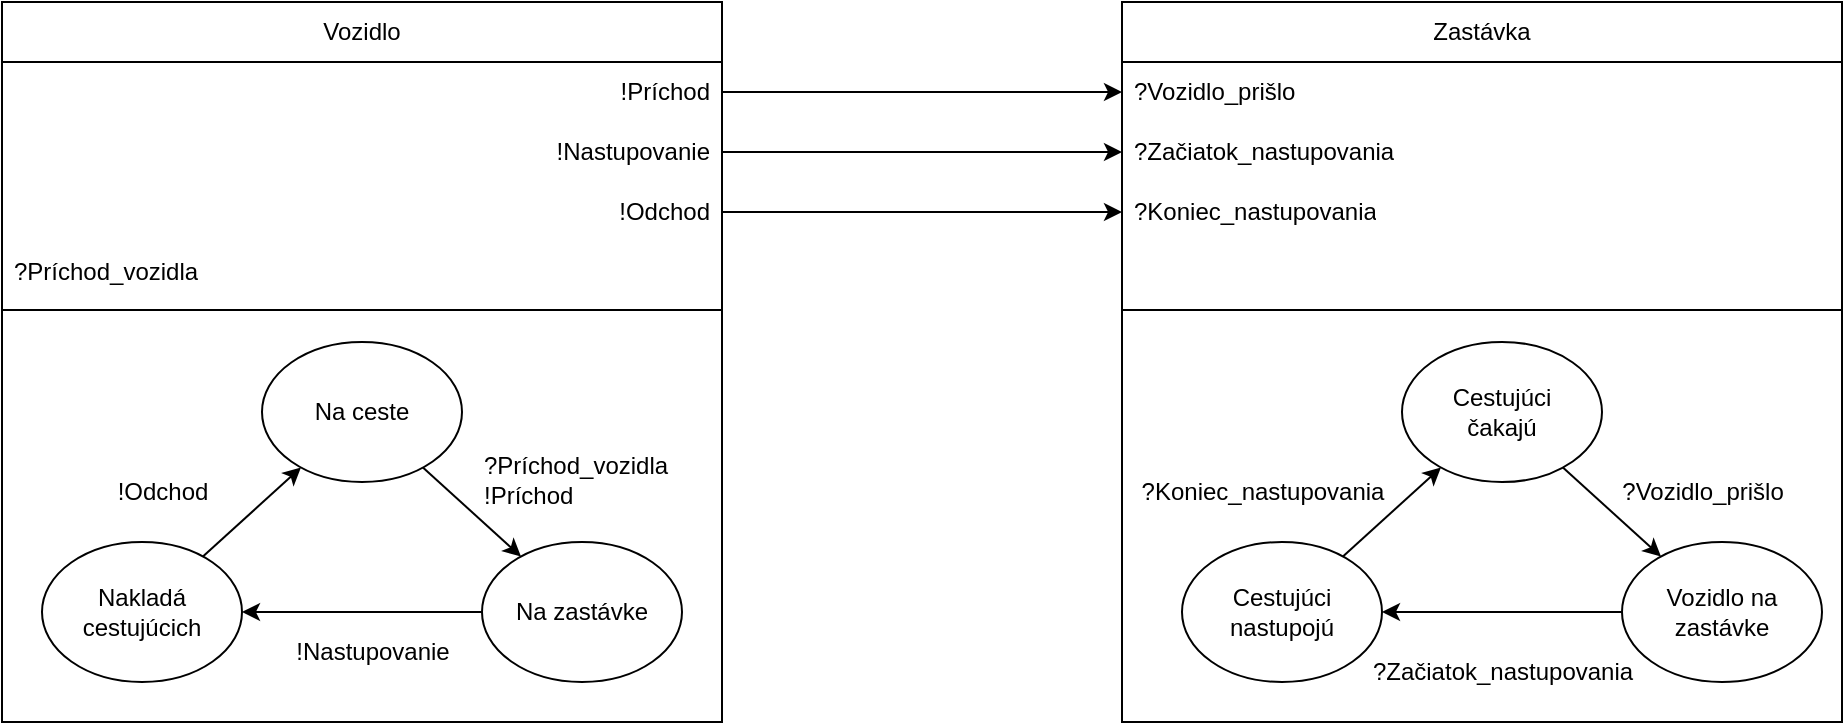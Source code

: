 <mxfile version="26.0.4">
  <diagram name="Page-1" id="eo9_WLX4i6MRtV-79SUJ">
    <mxGraphModel dx="2284" dy="836" grid="1" gridSize="10" guides="1" tooltips="1" connect="1" arrows="1" fold="1" page="1" pageScale="1" pageWidth="850" pageHeight="1100" math="0" shadow="0">
      <root>
        <mxCell id="0" />
        <mxCell id="1" parent="0" />
        <mxCell id="xD0bL81C4ZWrOrEym1o9-1" value="Vozidlo" style="swimlane;fontStyle=0;childLayout=stackLayout;horizontal=1;startSize=30;horizontalStack=0;resizeParent=1;resizeParentMax=0;resizeLast=0;collapsible=1;marginBottom=0;whiteSpace=wrap;html=1;" parent="1" vertex="1">
          <mxGeometry x="-560" y="390" width="360" height="360" as="geometry" />
        </mxCell>
        <mxCell id="xD0bL81C4ZWrOrEym1o9-2" value="!Príchod" style="text;strokeColor=none;fillColor=none;align=right;verticalAlign=middle;spacingLeft=4;spacingRight=4;overflow=hidden;points=[[0,0.5],[1,0.5]];portConstraint=eastwest;rotatable=0;whiteSpace=wrap;html=1;" parent="xD0bL81C4ZWrOrEym1o9-1" vertex="1">
          <mxGeometry y="30" width="360" height="30" as="geometry" />
        </mxCell>
        <mxCell id="xD0bL81C4ZWrOrEym1o9-3" value="&lt;div align=&quot;right&quot;&gt;!Nastupovanie&lt;br&gt;&lt;/div&gt;" style="text;strokeColor=none;fillColor=none;align=right;verticalAlign=middle;spacingLeft=4;spacingRight=4;overflow=hidden;points=[[0,0.5],[1,0.5]];portConstraint=eastwest;rotatable=0;whiteSpace=wrap;html=1;" parent="xD0bL81C4ZWrOrEym1o9-1" vertex="1">
          <mxGeometry y="60" width="360" height="30" as="geometry" />
        </mxCell>
        <mxCell id="xD0bL81C4ZWrOrEym1o9-4" value="&lt;div align=&quot;right&quot;&gt;!Odchod&lt;br&gt;&lt;/div&gt;" style="text;strokeColor=none;fillColor=none;align=right;verticalAlign=middle;spacingLeft=4;spacingRight=4;overflow=hidden;points=[[0,0.5],[1,0.5]];portConstraint=eastwest;rotatable=0;whiteSpace=wrap;html=1;" parent="xD0bL81C4ZWrOrEym1o9-1" vertex="1">
          <mxGeometry y="90" width="360" height="30" as="geometry" />
        </mxCell>
        <mxCell id="FqAD5yZZawVmtIKURiKs-2" value="?Príchod_vozidla" style="text;strokeColor=none;fillColor=none;align=left;verticalAlign=middle;spacingLeft=4;spacingRight=4;overflow=hidden;points=[[0,0.5],[1,0.5]];portConstraint=eastwest;rotatable=0;whiteSpace=wrap;html=1;" parent="xD0bL81C4ZWrOrEym1o9-1" vertex="1">
          <mxGeometry y="120" width="360" height="30" as="geometry" />
        </mxCell>
        <mxCell id="xD0bL81C4ZWrOrEym1o9-5" value="" style="line;strokeWidth=1;fillColor=none;align=left;verticalAlign=middle;spacingTop=-1;spacingLeft=3;spacingRight=3;rotatable=0;labelPosition=right;points=[];portConstraint=eastwest;strokeColor=inherit;" parent="xD0bL81C4ZWrOrEym1o9-1" vertex="1">
          <mxGeometry y="150" width="360" height="8" as="geometry" />
        </mxCell>
        <mxCell id="xD0bL81C4ZWrOrEym1o9-59" value="" style="text;strokeColor=none;fillColor=none;align=left;verticalAlign=middle;spacingTop=-1;spacingLeft=4;spacingRight=4;rotatable=0;labelPosition=right;points=[];portConstraint=eastwest;" parent="xD0bL81C4ZWrOrEym1o9-1" vertex="1">
          <mxGeometry y="158" width="360" height="202" as="geometry" />
        </mxCell>
        <mxCell id="xD0bL81C4ZWrOrEym1o9-7" value="Zastávka" style="swimlane;fontStyle=0;childLayout=stackLayout;horizontal=1;startSize=30;horizontalStack=0;resizeParent=1;resizeParentMax=0;resizeLast=0;collapsible=1;marginBottom=0;whiteSpace=wrap;html=1;" parent="1" vertex="1">
          <mxGeometry y="390" width="360" height="360" as="geometry" />
        </mxCell>
        <mxCell id="xD0bL81C4ZWrOrEym1o9-8" value="?Vozidlo_prišlo" style="text;strokeColor=none;fillColor=none;align=left;verticalAlign=middle;spacingLeft=4;spacingRight=4;overflow=hidden;points=[[0,0.5],[1,0.5]];portConstraint=eastwest;rotatable=0;whiteSpace=wrap;html=1;" parent="xD0bL81C4ZWrOrEym1o9-7" vertex="1">
          <mxGeometry y="30" width="360" height="30" as="geometry" />
        </mxCell>
        <mxCell id="xD0bL81C4ZWrOrEym1o9-9" value="&lt;div&gt;?Začiatok_nastupovania&lt;/div&gt;" style="text;strokeColor=none;fillColor=none;align=left;verticalAlign=middle;spacingLeft=4;spacingRight=4;overflow=hidden;points=[[0,0.5],[1,0.5]];portConstraint=eastwest;rotatable=0;whiteSpace=wrap;html=1;" parent="xD0bL81C4ZWrOrEym1o9-7" vertex="1">
          <mxGeometry y="60" width="360" height="30" as="geometry" />
        </mxCell>
        <mxCell id="xD0bL81C4ZWrOrEym1o9-10" value="&lt;div&gt;?Koniec_nastupovania&lt;/div&gt;" style="text;strokeColor=none;fillColor=none;align=left;verticalAlign=middle;spacingLeft=4;spacingRight=4;overflow=hidden;points=[[0,0.5],[1,0.5]];portConstraint=eastwest;rotatable=0;whiteSpace=wrap;html=1;" parent="xD0bL81C4ZWrOrEym1o9-7" vertex="1">
          <mxGeometry y="90" width="360" height="30" as="geometry" />
        </mxCell>
        <mxCell id="FqAD5yZZawVmtIKURiKs-3" value="&amp;nbsp; &amp;nbsp;" style="text;strokeColor=none;fillColor=none;align=left;verticalAlign=middle;spacingLeft=4;spacingRight=4;overflow=hidden;points=[[0,0.5],[1,0.5]];portConstraint=eastwest;rotatable=0;whiteSpace=wrap;html=1;" parent="xD0bL81C4ZWrOrEym1o9-7" vertex="1">
          <mxGeometry y="120" width="360" height="30" as="geometry" />
        </mxCell>
        <mxCell id="xD0bL81C4ZWrOrEym1o9-11" value="" style="line;strokeWidth=1;fillColor=none;align=left;verticalAlign=middle;spacingTop=-1;spacingLeft=3;spacingRight=3;rotatable=0;labelPosition=right;points=[];portConstraint=eastwest;strokeColor=inherit;" parent="xD0bL81C4ZWrOrEym1o9-7" vertex="1">
          <mxGeometry y="150" width="360" height="8" as="geometry" />
        </mxCell>
        <mxCell id="xD0bL81C4ZWrOrEym1o9-12" value="" style="text;strokeColor=none;fillColor=none;align=left;verticalAlign=middle;spacingTop=-1;spacingLeft=4;spacingRight=4;rotatable=0;labelPosition=right;points=[];portConstraint=eastwest;" parent="xD0bL81C4ZWrOrEym1o9-7" vertex="1">
          <mxGeometry y="158" width="360" height="202" as="geometry" />
        </mxCell>
        <mxCell id="xD0bL81C4ZWrOrEym1o9-13" style="edgeStyle=orthogonalEdgeStyle;rounded=0;orthogonalLoop=1;jettySize=auto;html=1;" parent="1" source="xD0bL81C4ZWrOrEym1o9-3" target="xD0bL81C4ZWrOrEym1o9-9" edge="1">
          <mxGeometry relative="1" as="geometry" />
        </mxCell>
        <mxCell id="xD0bL81C4ZWrOrEym1o9-14" style="edgeStyle=orthogonalEdgeStyle;rounded=0;orthogonalLoop=1;jettySize=auto;html=1;" parent="1" source="xD0bL81C4ZWrOrEym1o9-4" target="xD0bL81C4ZWrOrEym1o9-10" edge="1">
          <mxGeometry relative="1" as="geometry" />
        </mxCell>
        <mxCell id="xD0bL81C4ZWrOrEym1o9-27" value="Cestujúci&lt;div&gt;čakajú&lt;/div&gt;" style="ellipse;whiteSpace=wrap;html=1;" parent="1" vertex="1">
          <mxGeometry x="140" y="560" width="100" height="70" as="geometry" />
        </mxCell>
        <mxCell id="xD0bL81C4ZWrOrEym1o9-28" style="edgeStyle=orthogonalEdgeStyle;rounded=0;orthogonalLoop=1;jettySize=auto;html=1;" parent="1" source="xD0bL81C4ZWrOrEym1o9-29" target="xD0bL81C4ZWrOrEym1o9-31" edge="1">
          <mxGeometry relative="1" as="geometry" />
        </mxCell>
        <mxCell id="xD0bL81C4ZWrOrEym1o9-29" value="Vozidlo na&lt;div&gt;zastávke&lt;/div&gt;" style="ellipse;whiteSpace=wrap;html=1;" parent="1" vertex="1">
          <mxGeometry x="250" y="660" width="100" height="70" as="geometry" />
        </mxCell>
        <mxCell id="xD0bL81C4ZWrOrEym1o9-30" style="rounded=0;orthogonalLoop=1;jettySize=auto;html=1;" parent="1" source="xD0bL81C4ZWrOrEym1o9-31" target="xD0bL81C4ZWrOrEym1o9-27" edge="1">
          <mxGeometry relative="1" as="geometry" />
        </mxCell>
        <mxCell id="xD0bL81C4ZWrOrEym1o9-31" value="&lt;div&gt;Cestujúci&lt;/div&gt;&lt;div&gt;nastupojú&lt;/div&gt;" style="ellipse;whiteSpace=wrap;html=1;" parent="1" vertex="1">
          <mxGeometry x="30" y="660" width="100" height="70" as="geometry" />
        </mxCell>
        <mxCell id="xD0bL81C4ZWrOrEym1o9-32" value="" style="endArrow=classic;html=1;rounded=0;endFill=1;" parent="1" source="xD0bL81C4ZWrOrEym1o9-27" target="xD0bL81C4ZWrOrEym1o9-29" edge="1">
          <mxGeometry width="50" height="50" relative="1" as="geometry">
            <mxPoint x="165" y="700" as="sourcePoint" />
            <mxPoint x="215" y="650" as="targetPoint" />
          </mxGeometry>
        </mxCell>
        <mxCell id="xD0bL81C4ZWrOrEym1o9-33" value="?&lt;span style=&quot;text-align: left; text-wrap: wrap;&quot;&gt;Vozidlo_prišlo&lt;/span&gt;" style="text;html=1;align=center;verticalAlign=middle;resizable=0;points=[];autosize=1;strokeColor=none;fillColor=none;" parent="1" vertex="1">
          <mxGeometry x="240" y="620" width="100" height="30" as="geometry" />
        </mxCell>
        <mxCell id="xD0bL81C4ZWrOrEym1o9-34" value="?&lt;span style=&quot;text-align: left; text-wrap: wrap;&quot;&gt;Začiatok_nastupovania&lt;/span&gt;" style="text;html=1;align=center;verticalAlign=middle;resizable=0;points=[];autosize=1;strokeColor=none;fillColor=none;" parent="1" vertex="1">
          <mxGeometry x="115" y="710" width="150" height="30" as="geometry" />
        </mxCell>
        <mxCell id="xD0bL81C4ZWrOrEym1o9-35" value="&lt;div&gt;?&lt;span style=&quot;text-align: left; text-wrap: wrap; background-color: transparent; color: light-dark(rgb(0, 0, 0), rgb(255, 255, 255));&quot;&gt;Koniec_nastupovania&lt;/span&gt;&lt;/div&gt;" style="text;html=1;align=center;verticalAlign=middle;resizable=0;points=[];autosize=1;strokeColor=none;fillColor=none;" parent="1" vertex="1">
          <mxGeometry y="620" width="140" height="30" as="geometry" />
        </mxCell>
        <mxCell id="xD0bL81C4ZWrOrEym1o9-38" style="rounded=0;orthogonalLoop=1;jettySize=auto;html=1;" parent="1" source="xD0bL81C4ZWrOrEym1o9-39" target="xD0bL81C4ZWrOrEym1o9-42" edge="1">
          <mxGeometry relative="1" as="geometry" />
        </mxCell>
        <mxCell id="xD0bL81C4ZWrOrEym1o9-39" value="Na zastávke" style="ellipse;whiteSpace=wrap;html=1;" parent="1" vertex="1">
          <mxGeometry x="-320" y="660" width="100" height="70" as="geometry" />
        </mxCell>
        <mxCell id="xD0bL81C4ZWrOrEym1o9-40" style="rounded=0;orthogonalLoop=1;jettySize=auto;html=1;" parent="1" source="xD0bL81C4ZWrOrEym1o9-41" target="xD0bL81C4ZWrOrEym1o9-39" edge="1">
          <mxGeometry relative="1" as="geometry" />
        </mxCell>
        <mxCell id="xD0bL81C4ZWrOrEym1o9-41" value="Na ceste" style="ellipse;whiteSpace=wrap;html=1;" parent="1" vertex="1">
          <mxGeometry x="-430" y="560" width="100" height="70" as="geometry" />
        </mxCell>
        <mxCell id="xD0bL81C4ZWrOrEym1o9-42" value="Nakladá&lt;div&gt;cestujúcich&lt;/div&gt;" style="ellipse;whiteSpace=wrap;html=1;" parent="1" vertex="1">
          <mxGeometry x="-540" y="660" width="100" height="70" as="geometry" />
        </mxCell>
        <mxCell id="xD0bL81C4ZWrOrEym1o9-44" value="&lt;div&gt;?Príchod_vozidla&lt;/div&gt;!Príchod" style="text;html=1;align=left;verticalAlign=middle;resizable=0;points=[];autosize=1;strokeColor=none;fillColor=none;" parent="1" vertex="1">
          <mxGeometry x="-321" y="609" width="120" height="40" as="geometry" />
        </mxCell>
        <mxCell id="xD0bL81C4ZWrOrEym1o9-45" value="" style="endArrow=classic;html=1;rounded=0;endFill=1;" parent="1" source="xD0bL81C4ZWrOrEym1o9-42" target="xD0bL81C4ZWrOrEym1o9-41" edge="1">
          <mxGeometry width="50" height="50" relative="1" as="geometry">
            <mxPoint x="-440" y="915" as="sourcePoint" />
            <mxPoint x="-410" y="930" as="targetPoint" />
          </mxGeometry>
        </mxCell>
        <mxCell id="xD0bL81C4ZWrOrEym1o9-46" value="!Odchod" style="text;html=1;align=center;verticalAlign=middle;resizable=0;points=[];autosize=1;strokeColor=none;fillColor=none;" parent="1" vertex="1">
          <mxGeometry x="-515" y="620" width="70" height="30" as="geometry" />
        </mxCell>
        <mxCell id="xD0bL81C4ZWrOrEym1o9-49" value="!Nastupovanie" style="text;html=1;align=center;verticalAlign=middle;resizable=0;points=[];autosize=1;strokeColor=none;fillColor=none;" parent="1" vertex="1">
          <mxGeometry x="-425" y="700" width="100" height="30" as="geometry" />
        </mxCell>
        <mxCell id="xD0bL81C4ZWrOrEym1o9-51" style="edgeStyle=orthogonalEdgeStyle;rounded=0;orthogonalLoop=1;jettySize=auto;html=1;" parent="1" source="xD0bL81C4ZWrOrEym1o9-2" target="xD0bL81C4ZWrOrEym1o9-8" edge="1">
          <mxGeometry relative="1" as="geometry" />
        </mxCell>
      </root>
    </mxGraphModel>
  </diagram>
</mxfile>
